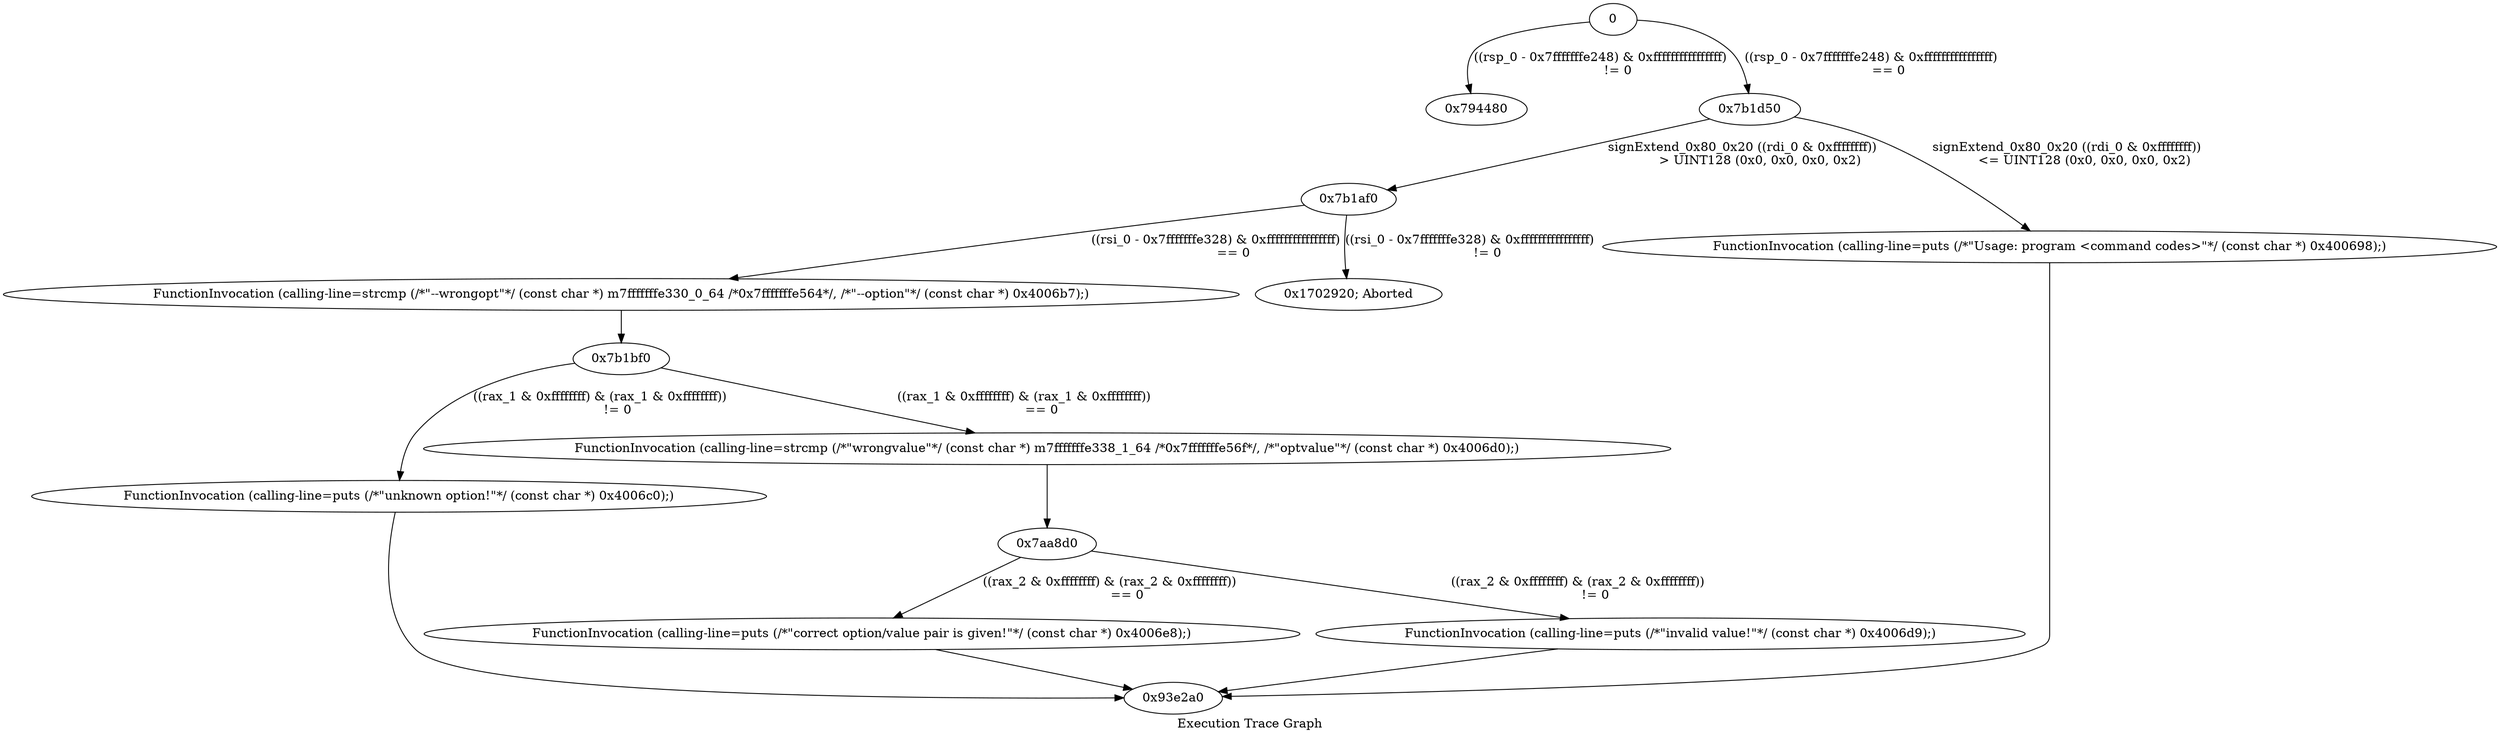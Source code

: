 digraph "Execution Trace Graph" {
	label="Execution Trace Graph";

	Node0 [label = "0"];
	Node0x6efd40 [label = "FunctionInvocation (calling-line=puts (/*\"unknown option!\"*/ (const char *) 0x4006c0);)"];
	Node0x794480 [label = "0x794480"];
	Node0x7aa8d0 [label = "0x7aa8d0"];
	Node0x7b1af0 [label = "0x7b1af0"];
	Node0x7b1bf0 [label = "0x7b1bf0"];
	Node0x7b1d50 [label = "0x7b1d50"];
	Node0x8c2d90 [label = "FunctionInvocation (calling-line=puts (/*\"correct option/value pair is given!\"*/ (const char *) 0x4006e8);)"];
	Node0x93e2a0 [label = "0x93e2a0"];
	Node0x1323ba0 [label = "FunctionInvocation (calling-line=puts (/*\"Usage: program <command codes>\"*/ (const char *) 0x400698);)"];
	Node0x16ad560 [label = "FunctionInvocation (calling-line=strcmp (/*\"--wrongopt\"*/ (const char *) m7fffffffe330_0_64 /*0x7fffffffe564*/, /*\"--option\"*/ (const char *) 0x4006b7);)"];
	Node0x1702920 [label = "0x1702920; Aborted"];
	Node0x175ece0 [label = "FunctionInvocation (calling-line=puts (/*\"invalid value!\"*/ (const char *) 0x4006d9);)"];
	Node0x1825e10 [label = "FunctionInvocation (calling-line=strcmp (/*\"wrongvalue\"*/ (const char *) m7fffffffe338_1_64 /*0x7fffffffe56f*/, /*\"optvalue\"*/ (const char *) 0x4006d0);)"];
	Node0 -> Node0x7b1d50 [label = "((rsp_0 - 0x7fffffffe248) & 0xffffffffffffffff)
	 == 0"];
	Node0 -> Node0x794480 [label = "((rsp_0 - 0x7fffffffe248) & 0xffffffffffffffff)
	 != 0"];
	Node0x7b1d50 -> Node0x7b1af0 [label = "signExtend_0x80_0x20 ((rdi_0 & 0xffffffff))
	 > UINT128 (0x0, 0x0, 0x0, 0x2)"];
	Node0x7b1d50 -> Node0x1323ba0 [label = "signExtend_0x80_0x20 ((rdi_0 & 0xffffffff))
	 <= UINT128 (0x0, 0x0, 0x0, 0x2)"];
	Node0x1323ba0 -> Node0x93e2a0 [label = ""];
	Node0x7b1af0 -> Node0x16ad560 [label = "((rsi_0 - 0x7fffffffe328) & 0xffffffffffffffff)
	 == 0"];
	Node0x16ad560 -> Node0x7b1bf0 [label = ""];
	Node0x7b1af0 -> Node0x1702920 [label = "((rsi_0 - 0x7fffffffe328) & 0xffffffffffffffff)
	 != 0"];
	Node0x7b1bf0 -> Node0x6efd40 [label = "((rax_1 & 0xffffffff) & (rax_1 & 0xffffffff))
	 != 0"];
	Node0x6efd40 -> Node0x93e2a0 [label = ""];
	Node0x7b1bf0 -> Node0x1825e10 [label = "((rax_1 & 0xffffffff) & (rax_1 & 0xffffffff))
	 == 0"];
	Node0x1825e10 -> Node0x7aa8d0 [label = ""];
	Node0x7aa8d0 -> Node0x175ece0 [label = "((rax_2 & 0xffffffff) & (rax_2 & 0xffffffff))
	 != 0"];
	Node0x175ece0 -> Node0x93e2a0 [label = ""];
	Node0x7aa8d0 -> Node0x8c2d90 [label = "((rax_2 & 0xffffffff) & (rax_2 & 0xffffffff))
	 == 0"];
	Node0x8c2d90 -> Node0x93e2a0 [label = ""];
}
